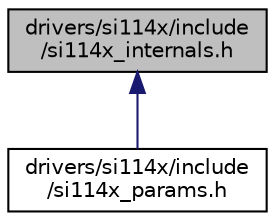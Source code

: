 digraph "drivers/si114x/include/si114x_internals.h"
{
 // LATEX_PDF_SIZE
  edge [fontname="Helvetica",fontsize="10",labelfontname="Helvetica",labelfontsize="10"];
  node [fontname="Helvetica",fontsize="10",shape=record];
  Node1 [label="drivers/si114x/include\l/si114x_internals.h",height=0.2,width=0.4,color="black", fillcolor="grey75", style="filled", fontcolor="black",tooltip="Internal addresses, registers, constants for the Si114x sensors family."];
  Node1 -> Node2 [dir="back",color="midnightblue",fontsize="10",style="solid",fontname="Helvetica"];
  Node2 [label="drivers/si114x/include\l/si114x_params.h",height=0.2,width=0.4,color="black", fillcolor="white", style="filled",URL="$si114x__params_8h.html",tooltip="Default configuration for SI114x."];
}
